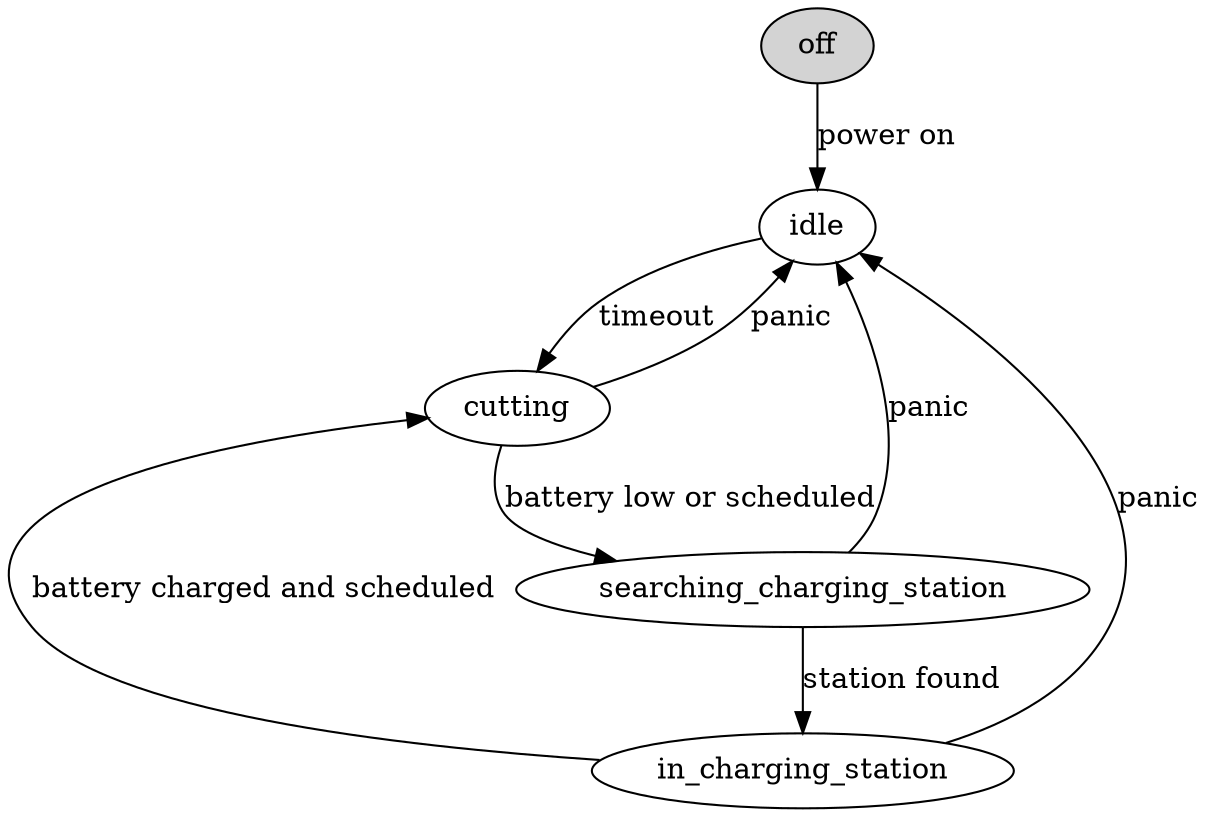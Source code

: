 digraph robot_state_diagram {
  off [style=filled];
  off -> idle [label="power on"];
  idle -> cutting [label="timeout"];
  cutting -> idle [label="panic"];
  cutting -> searching_charging_station [label="battery low or scheduled"];
  searching_charging_station -> in_charging_station [label="station found"];
  searching_charging_station -> idle [label="panic"];
  in_charging_station -> cutting [label="battery charged and scheduled"];
  in_charging_station -> idle [label="panic"];
}
